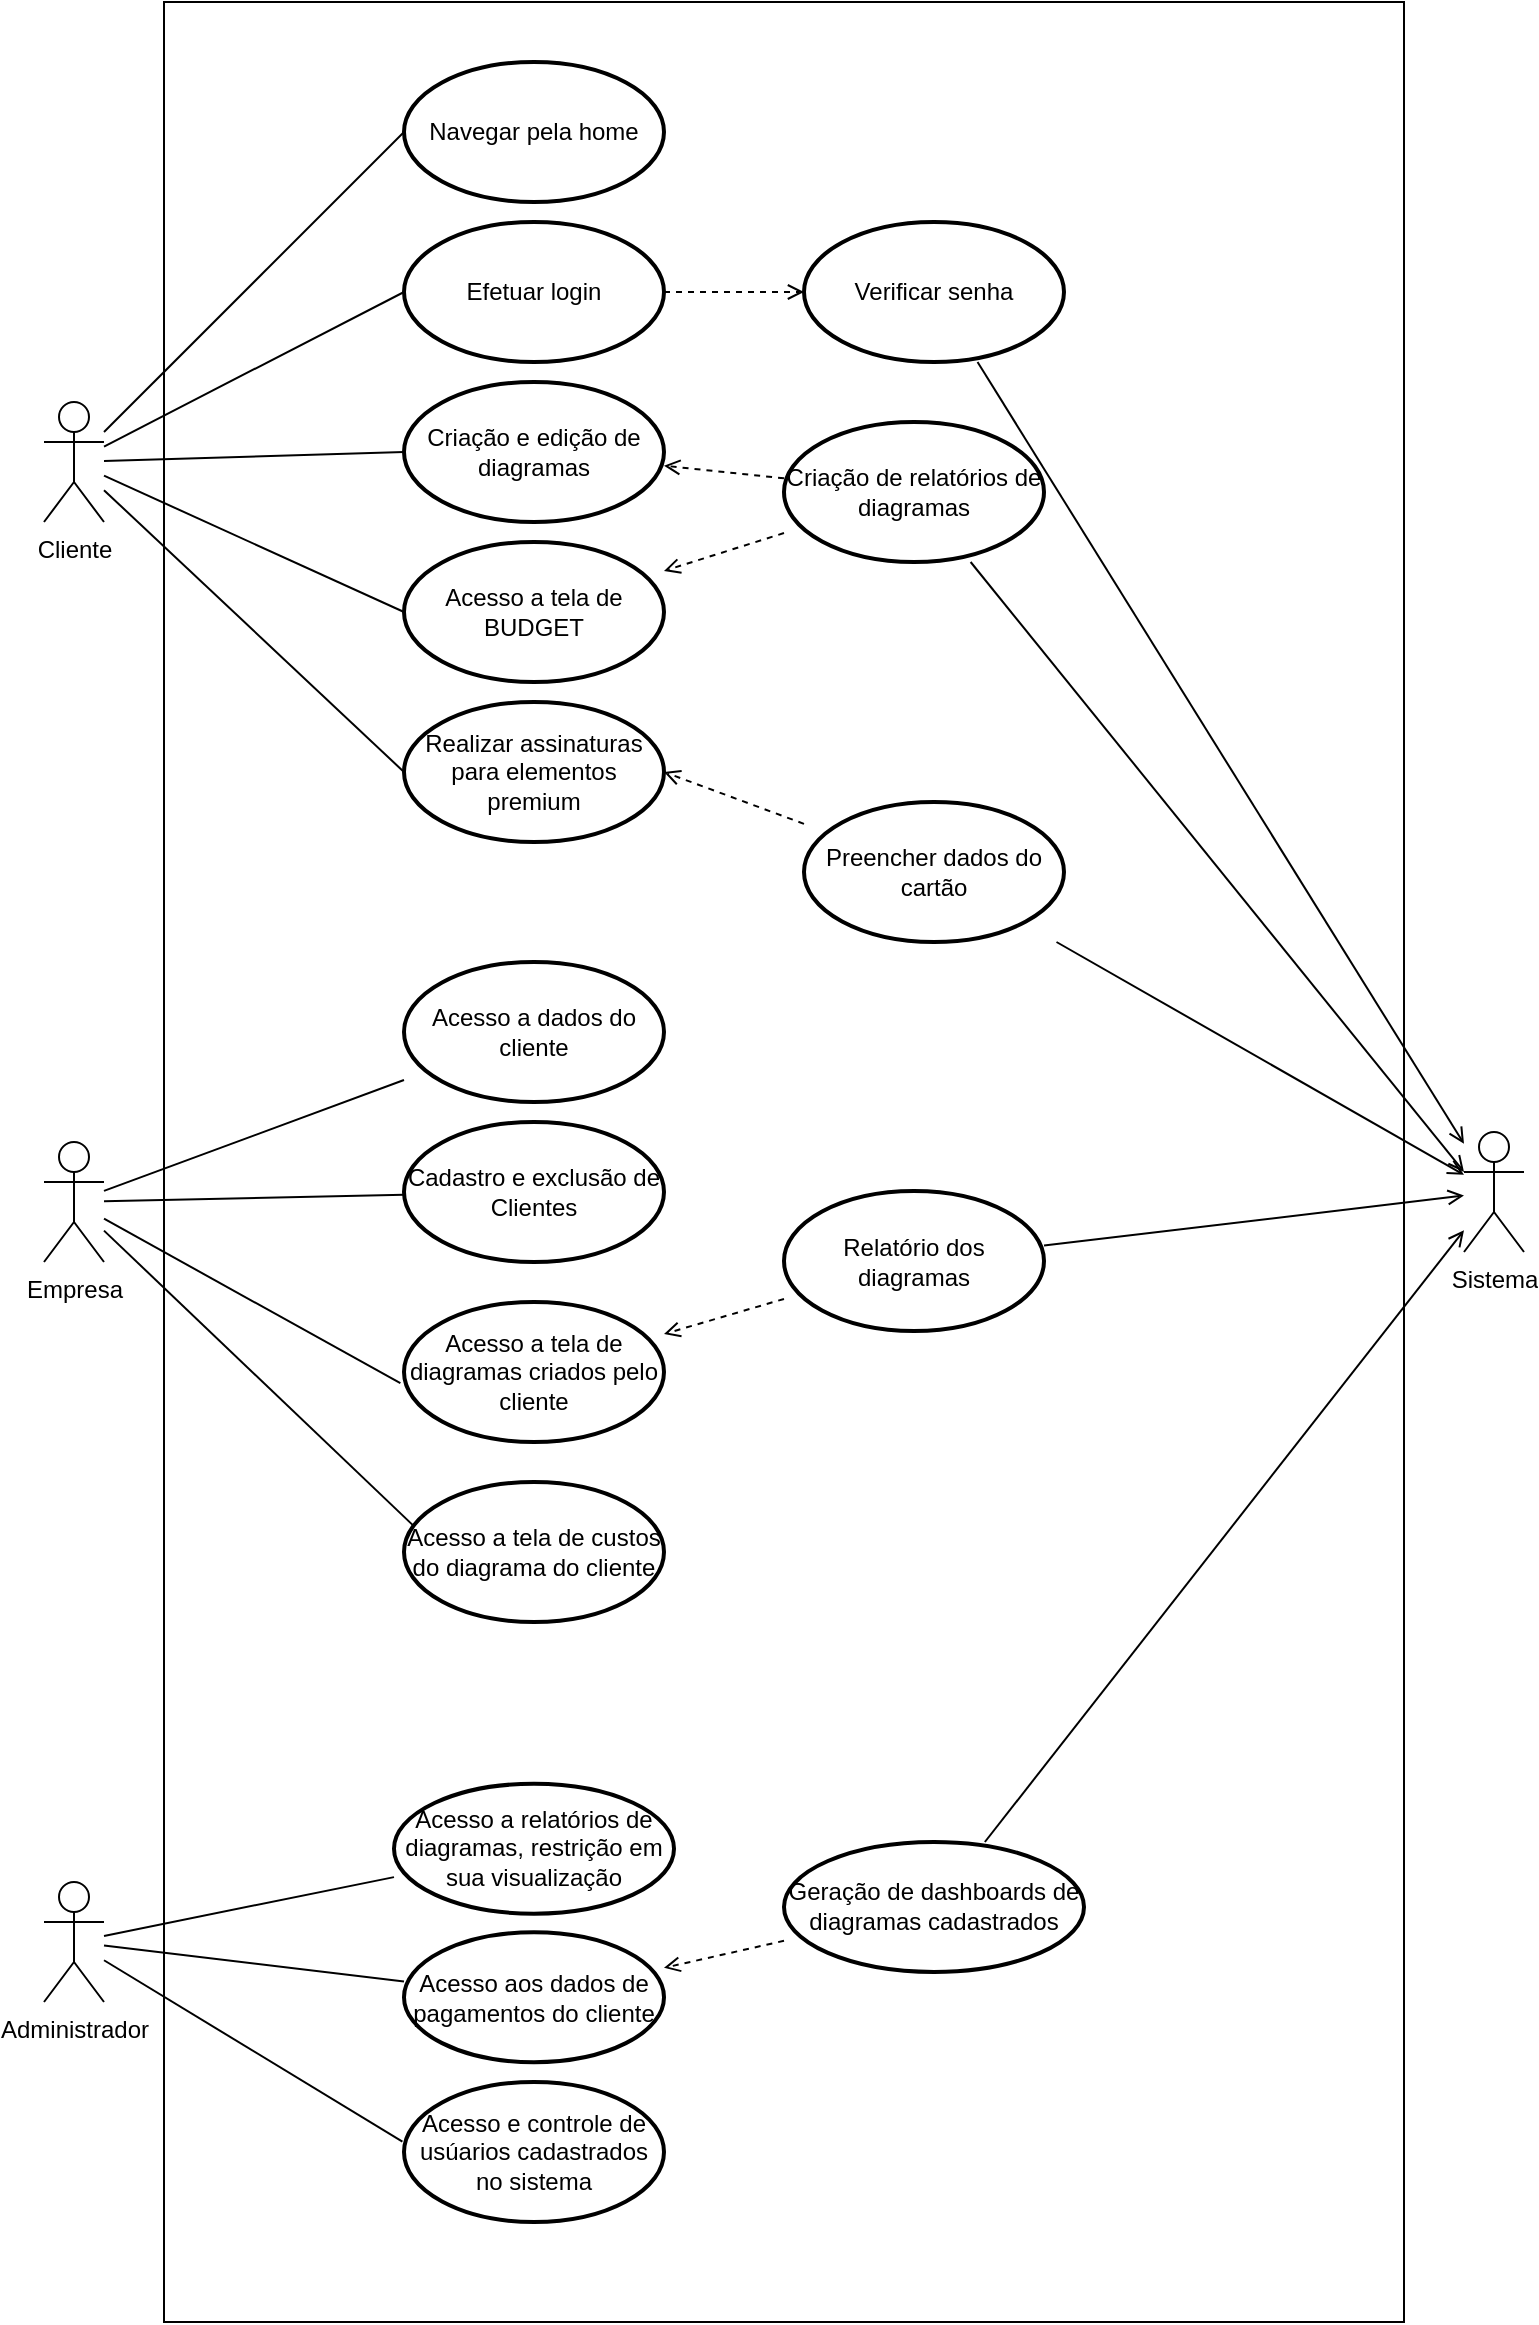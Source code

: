<mxfile version="16.6.4" type="device"><diagram id="FFrgFlxkdHWTJOIoEDsc" name="Page-1"><mxGraphModel dx="1185" dy="1831" grid="1" gridSize="10" guides="1" tooltips="1" connect="1" arrows="1" fold="1" page="1" pageScale="1" pageWidth="827" pageHeight="1169" math="0" shadow="0"><root><mxCell id="0"/><mxCell id="1" parent="0"/><mxCell id="TSbrv2j_Xpfoxgsa6j02-1" value="Empresa" style="shape=umlActor;verticalLabelPosition=bottom;verticalAlign=top;html=1;outlineConnect=0;" vertex="1" parent="1"><mxGeometry x="70" y="560" width="30" height="60" as="geometry"/></mxCell><mxCell id="TSbrv2j_Xpfoxgsa6j02-9" style="rounded=0;orthogonalLoop=1;jettySize=auto;html=1;entryX=0;entryY=0.5;entryDx=0;entryDy=0;entryPerimeter=0;endArrow=none;endFill=0;" edge="1" parent="1" source="TSbrv2j_Xpfoxgsa6j02-2" target="TSbrv2j_Xpfoxgsa6j02-8"><mxGeometry relative="1" as="geometry"/></mxCell><mxCell id="TSbrv2j_Xpfoxgsa6j02-14" style="edgeStyle=none;rounded=0;orthogonalLoop=1;jettySize=auto;html=1;entryX=0;entryY=0.5;entryDx=0;entryDy=0;entryPerimeter=0;endArrow=none;endFill=0;" edge="1" parent="1" source="TSbrv2j_Xpfoxgsa6j02-2" target="TSbrv2j_Xpfoxgsa6j02-10"><mxGeometry relative="1" as="geometry"/></mxCell><mxCell id="TSbrv2j_Xpfoxgsa6j02-15" style="edgeStyle=none;rounded=0;orthogonalLoop=1;jettySize=auto;html=1;entryX=0;entryY=0.5;entryDx=0;entryDy=0;entryPerimeter=0;endArrow=none;endFill=0;" edge="1" parent="1" source="TSbrv2j_Xpfoxgsa6j02-2" target="TSbrv2j_Xpfoxgsa6j02-11"><mxGeometry relative="1" as="geometry"/></mxCell><mxCell id="TSbrv2j_Xpfoxgsa6j02-16" style="edgeStyle=none;rounded=0;orthogonalLoop=1;jettySize=auto;html=1;entryX=0;entryY=0.5;entryDx=0;entryDy=0;entryPerimeter=0;endArrow=none;endFill=0;" edge="1" parent="1" source="TSbrv2j_Xpfoxgsa6j02-2" target="TSbrv2j_Xpfoxgsa6j02-12"><mxGeometry relative="1" as="geometry"/></mxCell><mxCell id="TSbrv2j_Xpfoxgsa6j02-17" style="edgeStyle=none;rounded=0;orthogonalLoop=1;jettySize=auto;html=1;endArrow=none;endFill=0;entryX=0;entryY=0.5;entryDx=0;entryDy=0;entryPerimeter=0;" edge="1" parent="1" source="TSbrv2j_Xpfoxgsa6j02-2" target="TSbrv2j_Xpfoxgsa6j02-13"><mxGeometry relative="1" as="geometry"/></mxCell><mxCell id="TSbrv2j_Xpfoxgsa6j02-2" value="Cliente" style="shape=umlActor;verticalLabelPosition=bottom;verticalAlign=top;html=1;outlineConnect=0;" vertex="1" parent="1"><mxGeometry x="70" y="190" width="30" height="60" as="geometry"/></mxCell><mxCell id="TSbrv2j_Xpfoxgsa6j02-3" value="Administrador" style="shape=umlActor;verticalLabelPosition=bottom;verticalAlign=top;html=1;outlineConnect=0;" vertex="1" parent="1"><mxGeometry x="70" y="930" width="30" height="60" as="geometry"/></mxCell><mxCell id="TSbrv2j_Xpfoxgsa6j02-8" value="Navegar pela home" style="strokeWidth=2;html=1;shape=mxgraph.flowchart.start_1;whiteSpace=wrap;" vertex="1" parent="1"><mxGeometry x="250" y="20" width="130" height="70" as="geometry"/></mxCell><mxCell id="TSbrv2j_Xpfoxgsa6j02-30" style="edgeStyle=none;rounded=0;orthogonalLoop=1;jettySize=auto;html=1;entryX=0;entryY=0.5;entryDx=0;entryDy=0;entryPerimeter=0;dashed=1;startArrow=none;startFill=0;endArrow=open;endFill=0;" edge="1" parent="1" source="TSbrv2j_Xpfoxgsa6j02-10" target="TSbrv2j_Xpfoxgsa6j02-21"><mxGeometry relative="1" as="geometry"/></mxCell><mxCell id="TSbrv2j_Xpfoxgsa6j02-10" value="Efetuar login" style="strokeWidth=2;html=1;shape=mxgraph.flowchart.start_1;whiteSpace=wrap;" vertex="1" parent="1"><mxGeometry x="250" y="100" width="130" height="70" as="geometry"/></mxCell><mxCell id="TSbrv2j_Xpfoxgsa6j02-11" value="Criação e edição de diagramas" style="strokeWidth=2;html=1;shape=mxgraph.flowchart.start_1;whiteSpace=wrap;" vertex="1" parent="1"><mxGeometry x="250" y="180" width="130" height="70" as="geometry"/></mxCell><mxCell id="TSbrv2j_Xpfoxgsa6j02-12" value="Acesso a tela de BUDGET" style="strokeWidth=2;html=1;shape=mxgraph.flowchart.start_1;whiteSpace=wrap;" vertex="1" parent="1"><mxGeometry x="250" y="260" width="130" height="70" as="geometry"/></mxCell><mxCell id="TSbrv2j_Xpfoxgsa6j02-13" value="Realizar assinaturas para elementos premium" style="strokeWidth=2;html=1;shape=mxgraph.flowchart.start_1;whiteSpace=wrap;" vertex="1" parent="1"><mxGeometry x="250" y="340" width="130" height="70" as="geometry"/></mxCell><mxCell id="TSbrv2j_Xpfoxgsa6j02-18" value="" style="rounded=0;whiteSpace=wrap;html=1;fillColor=none;" vertex="1" parent="1"><mxGeometry x="130" y="-10" width="620" height="1160" as="geometry"/></mxCell><mxCell id="TSbrv2j_Xpfoxgsa6j02-55" value="Acesso a relatórios de diagramas, restrição em sua visualização" style="strokeWidth=2;html=1;shape=mxgraph.flowchart.start_1;whiteSpace=wrap;" vertex="1" parent="TSbrv2j_Xpfoxgsa6j02-18"><mxGeometry x="115" y="890.88" width="140" height="64.96" as="geometry"/></mxCell><mxCell id="TSbrv2j_Xpfoxgsa6j02-56" value="Acesso aos dados de pagamentos do cliente" style="strokeWidth=2;html=1;shape=mxgraph.flowchart.start_1;whiteSpace=wrap;" vertex="1" parent="TSbrv2j_Xpfoxgsa6j02-18"><mxGeometry x="120" y="965.12" width="130" height="64.96" as="geometry"/></mxCell><mxCell id="TSbrv2j_Xpfoxgsa6j02-54" value="Acesso e controle de usúarios cadastrados no sistema" style="strokeWidth=2;html=1;shape=mxgraph.flowchart.start_1;whiteSpace=wrap;" vertex="1" parent="TSbrv2j_Xpfoxgsa6j02-18"><mxGeometry x="120" y="1040" width="130" height="70" as="geometry"/></mxCell><mxCell id="TSbrv2j_Xpfoxgsa6j02-67" style="edgeStyle=none;rounded=0;orthogonalLoop=1;jettySize=auto;html=1;startArrow=none;startFill=0;endArrow=open;endFill=0;dashed=1;" edge="1" parent="TSbrv2j_Xpfoxgsa6j02-18" source="TSbrv2j_Xpfoxgsa6j02-61" target="TSbrv2j_Xpfoxgsa6j02-56"><mxGeometry relative="1" as="geometry"/></mxCell><mxCell id="TSbrv2j_Xpfoxgsa6j02-61" value="Geração de dashboards de diagramas cadastrados" style="strokeWidth=2;html=1;shape=mxgraph.flowchart.start_1;whiteSpace=wrap;" vertex="1" parent="TSbrv2j_Xpfoxgsa6j02-18"><mxGeometry x="310" y="920" width="150" height="64.96" as="geometry"/></mxCell><mxCell id="TSbrv2j_Xpfoxgsa6j02-25" style="edgeStyle=none;rounded=0;orthogonalLoop=1;jettySize=auto;html=1;entryX=1;entryY=0.5;entryDx=0;entryDy=0;entryPerimeter=0;dashed=1;startArrow=none;startFill=0;endArrow=open;endFill=0;" edge="1" parent="1" source="TSbrv2j_Xpfoxgsa6j02-19" target="TSbrv2j_Xpfoxgsa6j02-13"><mxGeometry relative="1" as="geometry"/></mxCell><mxCell id="TSbrv2j_Xpfoxgsa6j02-32" style="edgeStyle=none;rounded=0;orthogonalLoop=1;jettySize=auto;html=1;startArrow=none;startFill=0;endArrow=open;endFill=0;" edge="1" parent="1" source="TSbrv2j_Xpfoxgsa6j02-19" target="TSbrv2j_Xpfoxgsa6j02-31"><mxGeometry relative="1" as="geometry"/></mxCell><mxCell id="TSbrv2j_Xpfoxgsa6j02-19" value="Preencher dados do cartão" style="strokeWidth=2;html=1;shape=mxgraph.flowchart.start_1;whiteSpace=wrap;" vertex="1" parent="1"><mxGeometry x="450" y="390" width="130" height="70" as="geometry"/></mxCell><mxCell id="TSbrv2j_Xpfoxgsa6j02-27" style="edgeStyle=none;rounded=0;orthogonalLoop=1;jettySize=auto;html=1;dashed=1;startArrow=none;startFill=0;endArrow=open;endFill=0;" edge="1" parent="1" source="TSbrv2j_Xpfoxgsa6j02-20" target="TSbrv2j_Xpfoxgsa6j02-12"><mxGeometry relative="1" as="geometry"/></mxCell><mxCell id="TSbrv2j_Xpfoxgsa6j02-28" style="edgeStyle=none;rounded=0;orthogonalLoop=1;jettySize=auto;html=1;dashed=1;startArrow=none;startFill=0;endArrow=open;endFill=0;" edge="1" parent="1" source="TSbrv2j_Xpfoxgsa6j02-20" target="TSbrv2j_Xpfoxgsa6j02-11"><mxGeometry relative="1" as="geometry"/></mxCell><mxCell id="TSbrv2j_Xpfoxgsa6j02-33" style="edgeStyle=none;rounded=0;orthogonalLoop=1;jettySize=auto;html=1;startArrow=none;startFill=0;endArrow=open;endFill=0;entryX=0;entryY=0.333;entryDx=0;entryDy=0;entryPerimeter=0;" edge="1" parent="1" source="TSbrv2j_Xpfoxgsa6j02-20" target="TSbrv2j_Xpfoxgsa6j02-31"><mxGeometry relative="1" as="geometry"><mxPoint x="770" y="510" as="targetPoint"/></mxGeometry></mxCell><mxCell id="TSbrv2j_Xpfoxgsa6j02-20" value="Criação de relatórios de diagramas" style="strokeWidth=2;html=1;shape=mxgraph.flowchart.start_1;whiteSpace=wrap;" vertex="1" parent="1"><mxGeometry x="440" y="200" width="130" height="70" as="geometry"/></mxCell><mxCell id="TSbrv2j_Xpfoxgsa6j02-34" style="edgeStyle=none;rounded=0;orthogonalLoop=1;jettySize=auto;html=1;startArrow=none;startFill=0;endArrow=open;endFill=0;" edge="1" parent="1" source="TSbrv2j_Xpfoxgsa6j02-21" target="TSbrv2j_Xpfoxgsa6j02-31"><mxGeometry relative="1" as="geometry"/></mxCell><mxCell id="TSbrv2j_Xpfoxgsa6j02-21" value="Verificar senha" style="strokeWidth=2;html=1;shape=mxgraph.flowchart.start_1;whiteSpace=wrap;" vertex="1" parent="1"><mxGeometry x="450" y="100" width="130" height="70" as="geometry"/></mxCell><mxCell id="TSbrv2j_Xpfoxgsa6j02-31" value="Sistema" style="shape=umlActor;verticalLabelPosition=bottom;verticalAlign=top;html=1;outlineConnect=0;" vertex="1" parent="1"><mxGeometry x="780" y="555" width="30" height="60" as="geometry"/></mxCell><mxCell id="TSbrv2j_Xpfoxgsa6j02-42" style="edgeStyle=none;rounded=0;orthogonalLoop=1;jettySize=auto;html=1;startArrow=none;startFill=0;endArrow=none;endFill=0;" edge="1" parent="1" source="TSbrv2j_Xpfoxgsa6j02-38" target="TSbrv2j_Xpfoxgsa6j02-1"><mxGeometry relative="1" as="geometry"><mxPoint x="110" y="530" as="targetPoint"/></mxGeometry></mxCell><mxCell id="TSbrv2j_Xpfoxgsa6j02-38" value="Cadastro e exclusão de Clientes" style="strokeWidth=2;html=1;shape=mxgraph.flowchart.start_1;whiteSpace=wrap;" vertex="1" parent="1"><mxGeometry x="250" y="550" width="130" height="70" as="geometry"/></mxCell><mxCell id="TSbrv2j_Xpfoxgsa6j02-43" style="edgeStyle=none;rounded=0;orthogonalLoop=1;jettySize=auto;html=1;startArrow=none;startFill=0;endArrow=none;endFill=0;exitX=-0.014;exitY=0.58;exitDx=0;exitDy=0;exitPerimeter=0;" edge="1" parent="1" source="TSbrv2j_Xpfoxgsa6j02-39" target="TSbrv2j_Xpfoxgsa6j02-1"><mxGeometry relative="1" as="geometry"/></mxCell><mxCell id="TSbrv2j_Xpfoxgsa6j02-39" value="Acesso a tela de diagramas criados pelo cliente" style="strokeWidth=2;html=1;shape=mxgraph.flowchart.start_1;whiteSpace=wrap;" vertex="1" parent="1"><mxGeometry x="250" y="640" width="130" height="70" as="geometry"/></mxCell><mxCell id="TSbrv2j_Xpfoxgsa6j02-44" style="edgeStyle=none;rounded=0;orthogonalLoop=1;jettySize=auto;html=1;startArrow=none;startFill=0;endArrow=none;endFill=0;exitX=0.034;exitY=0.308;exitDx=0;exitDy=0;exitPerimeter=0;" edge="1" parent="1" source="TSbrv2j_Xpfoxgsa6j02-40" target="TSbrv2j_Xpfoxgsa6j02-1"><mxGeometry relative="1" as="geometry"/></mxCell><mxCell id="TSbrv2j_Xpfoxgsa6j02-40" value="Acesso a tela de custos do diagrama do cliente" style="strokeWidth=2;html=1;shape=mxgraph.flowchart.start_1;whiteSpace=wrap;" vertex="1" parent="1"><mxGeometry x="250" y="730" width="130" height="70" as="geometry"/></mxCell><mxCell id="TSbrv2j_Xpfoxgsa6j02-46" style="edgeStyle=none;rounded=0;orthogonalLoop=1;jettySize=auto;html=1;startArrow=none;startFill=0;endArrow=open;endFill=0;dashed=1;" edge="1" parent="1" source="TSbrv2j_Xpfoxgsa6j02-45" target="TSbrv2j_Xpfoxgsa6j02-39"><mxGeometry relative="1" as="geometry"/></mxCell><mxCell id="TSbrv2j_Xpfoxgsa6j02-47" style="edgeStyle=none;rounded=0;orthogonalLoop=1;jettySize=auto;html=1;startArrow=none;startFill=0;endArrow=open;endFill=0;" edge="1" parent="1" source="TSbrv2j_Xpfoxgsa6j02-45" target="TSbrv2j_Xpfoxgsa6j02-31"><mxGeometry relative="1" as="geometry"/></mxCell><mxCell id="TSbrv2j_Xpfoxgsa6j02-45" value="Relatório dos diagramas" style="strokeWidth=2;html=1;shape=mxgraph.flowchart.start_1;whiteSpace=wrap;" vertex="1" parent="1"><mxGeometry x="440" y="584.5" width="130" height="70" as="geometry"/></mxCell><mxCell id="TSbrv2j_Xpfoxgsa6j02-50" style="edgeStyle=none;rounded=0;orthogonalLoop=1;jettySize=auto;html=1;startArrow=none;startFill=0;endArrow=none;endFill=0;" edge="1" parent="1" source="TSbrv2j_Xpfoxgsa6j02-49" target="TSbrv2j_Xpfoxgsa6j02-1"><mxGeometry relative="1" as="geometry"/></mxCell><mxCell id="TSbrv2j_Xpfoxgsa6j02-49" value="Acesso a dados do cliente" style="strokeWidth=2;html=1;shape=mxgraph.flowchart.start_1;whiteSpace=wrap;" vertex="1" parent="1"><mxGeometry x="250" y="470" width="130" height="70" as="geometry"/></mxCell><mxCell id="TSbrv2j_Xpfoxgsa6j02-53" style="edgeStyle=none;rounded=0;orthogonalLoop=1;jettySize=auto;html=1;exitX=0.5;exitY=0;exitDx=0;exitDy=0;exitPerimeter=0;startArrow=none;startFill=0;endArrow=none;endFill=0;" edge="1" parent="1" source="TSbrv2j_Xpfoxgsa6j02-1" target="TSbrv2j_Xpfoxgsa6j02-1"><mxGeometry relative="1" as="geometry"/></mxCell><mxCell id="TSbrv2j_Xpfoxgsa6j02-64" style="edgeStyle=none;rounded=0;orthogonalLoop=1;jettySize=auto;html=1;startArrow=none;startFill=0;endArrow=none;endFill=0;" edge="1" parent="1" source="TSbrv2j_Xpfoxgsa6j02-55" target="TSbrv2j_Xpfoxgsa6j02-3"><mxGeometry relative="1" as="geometry"/></mxCell><mxCell id="TSbrv2j_Xpfoxgsa6j02-65" style="edgeStyle=none;rounded=0;orthogonalLoop=1;jettySize=auto;html=1;startArrow=none;startFill=0;endArrow=none;endFill=0;" edge="1" parent="1" source="TSbrv2j_Xpfoxgsa6j02-56" target="TSbrv2j_Xpfoxgsa6j02-3"><mxGeometry relative="1" as="geometry"/></mxCell><mxCell id="TSbrv2j_Xpfoxgsa6j02-66" style="edgeStyle=none;rounded=0;orthogonalLoop=1;jettySize=auto;html=1;startArrow=none;startFill=0;endArrow=none;endFill=0;exitX=-0.006;exitY=0.426;exitDx=0;exitDy=0;exitPerimeter=0;" edge="1" parent="1" source="TSbrv2j_Xpfoxgsa6j02-54" target="TSbrv2j_Xpfoxgsa6j02-3"><mxGeometry relative="1" as="geometry"><mxPoint x="100" y="1000" as="targetPoint"/></mxGeometry></mxCell><mxCell id="TSbrv2j_Xpfoxgsa6j02-68" style="edgeStyle=none;rounded=0;orthogonalLoop=1;jettySize=auto;html=1;startArrow=none;startFill=0;endArrow=open;endFill=0;" edge="1" parent="1" source="TSbrv2j_Xpfoxgsa6j02-61" target="TSbrv2j_Xpfoxgsa6j02-31"><mxGeometry relative="1" as="geometry"/></mxCell></root></mxGraphModel></diagram></mxfile>